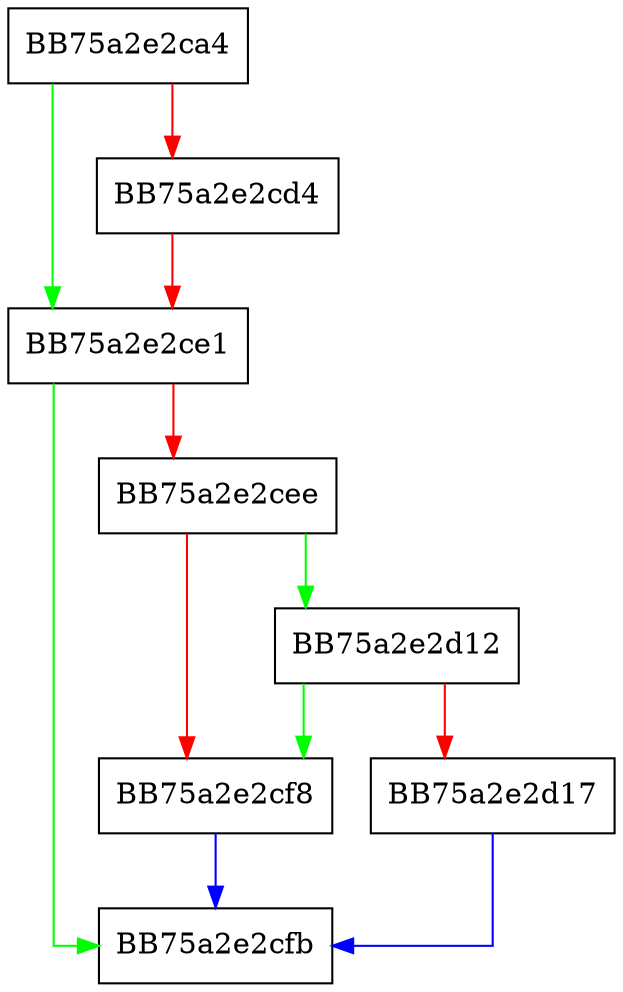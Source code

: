 digraph sentry {
  node [shape="box"];
  graph [splines=ortho];
  BB75a2e2ca4 -> BB75a2e2ce1 [color="green"];
  BB75a2e2ca4 -> BB75a2e2cd4 [color="red"];
  BB75a2e2cd4 -> BB75a2e2ce1 [color="red"];
  BB75a2e2ce1 -> BB75a2e2cfb [color="green"];
  BB75a2e2ce1 -> BB75a2e2cee [color="red"];
  BB75a2e2cee -> BB75a2e2d12 [color="green"];
  BB75a2e2cee -> BB75a2e2cf8 [color="red"];
  BB75a2e2cf8 -> BB75a2e2cfb [color="blue"];
  BB75a2e2d12 -> BB75a2e2cf8 [color="green"];
  BB75a2e2d12 -> BB75a2e2d17 [color="red"];
  BB75a2e2d17 -> BB75a2e2cfb [color="blue"];
}